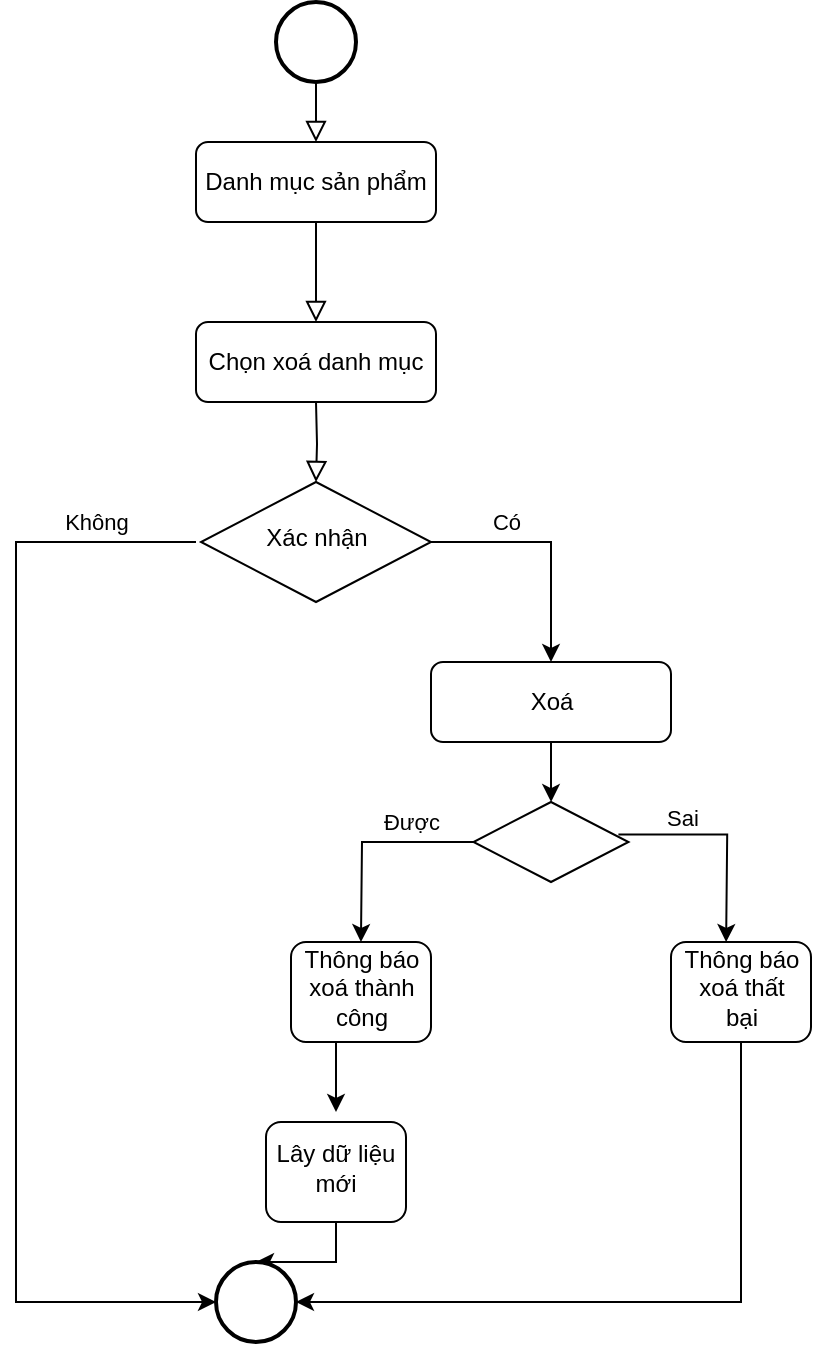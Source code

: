 <mxfile version="24.8.8">
  <diagram id="C5RBs43oDa-KdzZeNtuy" name="Page-1">
    <mxGraphModel dx="1318" dy="541" grid="1" gridSize="10" guides="1" tooltips="1" connect="1" arrows="1" fold="1" page="1" pageScale="1" pageWidth="827" pageHeight="1169" math="0" shadow="0">
      <root>
        <mxCell id="WIyWlLk6GJQsqaUBKTNV-0" />
        <mxCell id="WIyWlLk6GJQsqaUBKTNV-1" parent="WIyWlLk6GJQsqaUBKTNV-0" />
        <mxCell id="WIyWlLk6GJQsqaUBKTNV-2" value="" style="rounded=0;html=1;jettySize=auto;orthogonalLoop=1;fontSize=11;endArrow=block;endFill=0;endSize=8;strokeWidth=1;shadow=0;labelBackgroundColor=none;edgeStyle=orthogonalEdgeStyle;" parent="WIyWlLk6GJQsqaUBKTNV-1" source="WIyWlLk6GJQsqaUBKTNV-3" edge="1">
          <mxGeometry relative="1" as="geometry">
            <mxPoint x="220" y="170" as="targetPoint" />
          </mxGeometry>
        </mxCell>
        <mxCell id="WIyWlLk6GJQsqaUBKTNV-3" value="Danh mục sản phẩm" style="rounded=1;whiteSpace=wrap;html=1;fontSize=12;glass=0;strokeWidth=1;shadow=0;" parent="WIyWlLk6GJQsqaUBKTNV-1" vertex="1">
          <mxGeometry x="160" y="80" width="120" height="40" as="geometry" />
        </mxCell>
        <mxCell id="bAkoRXEa2caKYt5YKgE0-0" value="" style="strokeWidth=2;html=1;shape=mxgraph.flowchart.start_2;whiteSpace=wrap;" vertex="1" parent="WIyWlLk6GJQsqaUBKTNV-1">
          <mxGeometry x="200" y="10" width="40" height="40" as="geometry" />
        </mxCell>
        <mxCell id="bAkoRXEa2caKYt5YKgE0-1" value="Chọn xoá danh mục" style="rounded=1;whiteSpace=wrap;html=1;fontSize=12;glass=0;strokeWidth=1;shadow=0;" vertex="1" parent="WIyWlLk6GJQsqaUBKTNV-1">
          <mxGeometry x="160" y="170" width="120" height="40" as="geometry" />
        </mxCell>
        <mxCell id="bAkoRXEa2caKYt5YKgE0-9" value="" style="edgeStyle=orthogonalEdgeStyle;rounded=0;orthogonalLoop=1;jettySize=auto;html=1;entryX=0.5;entryY=0;entryDx=0;entryDy=0;" edge="1" parent="WIyWlLk6GJQsqaUBKTNV-1" source="bAkoRXEa2caKYt5YKgE0-2" target="bAkoRXEa2caKYt5YKgE0-11">
          <mxGeometry relative="1" as="geometry">
            <mxPoint x="355" y="280" as="targetPoint" />
            <Array as="points">
              <mxPoint x="338" y="280" />
            </Array>
          </mxGeometry>
        </mxCell>
        <mxCell id="bAkoRXEa2caKYt5YKgE0-10" value="Có" style="edgeLabel;html=1;align=center;verticalAlign=middle;resizable=0;points=[];" vertex="1" connectable="0" parent="bAkoRXEa2caKYt5YKgE0-9">
          <mxGeometry x="-0.372" y="-1" relative="1" as="geometry">
            <mxPoint y="-11" as="offset" />
          </mxGeometry>
        </mxCell>
        <mxCell id="bAkoRXEa2caKYt5YKgE0-2" value="Xác nhận" style="rhombus;whiteSpace=wrap;html=1;shadow=0;fontFamily=Helvetica;fontSize=12;align=center;strokeWidth=1;spacing=6;spacingTop=-4;" vertex="1" parent="WIyWlLk6GJQsqaUBKTNV-1">
          <mxGeometry x="162.5" y="250" width="115" height="60" as="geometry" />
        </mxCell>
        <mxCell id="bAkoRXEa2caKYt5YKgE0-3" value="" style="endArrow=classic;html=1;rounded=0;entryX=0;entryY=0.5;entryDx=0;entryDy=0;entryPerimeter=0;" edge="1" parent="WIyWlLk6GJQsqaUBKTNV-1" target="bAkoRXEa2caKYt5YKgE0-25">
          <mxGeometry width="50" height="50" relative="1" as="geometry">
            <mxPoint x="160" y="280" as="sourcePoint" />
            <mxPoint x="70" y="650" as="targetPoint" />
            <Array as="points">
              <mxPoint x="70" y="280" />
              <mxPoint x="70" y="660" />
            </Array>
          </mxGeometry>
        </mxCell>
        <mxCell id="bAkoRXEa2caKYt5YKgE0-6" value="Không" style="edgeLabel;html=1;align=center;verticalAlign=middle;resizable=0;points=[];" vertex="1" connectable="0" parent="bAkoRXEa2caKYt5YKgE0-3">
          <mxGeometry x="0.133" y="-1" relative="1" as="geometry">
            <mxPoint x="41" y="-243" as="offset" />
          </mxGeometry>
        </mxCell>
        <mxCell id="bAkoRXEa2caKYt5YKgE0-13" value="" style="edgeStyle=orthogonalEdgeStyle;rounded=0;orthogonalLoop=1;jettySize=auto;html=1;" edge="1" parent="WIyWlLk6GJQsqaUBKTNV-1" source="bAkoRXEa2caKYt5YKgE0-11" target="bAkoRXEa2caKYt5YKgE0-12">
          <mxGeometry relative="1" as="geometry" />
        </mxCell>
        <mxCell id="bAkoRXEa2caKYt5YKgE0-11" value="Xoá" style="rounded=1;whiteSpace=wrap;html=1;fontSize=12;glass=0;strokeWidth=1;shadow=0;" vertex="1" parent="WIyWlLk6GJQsqaUBKTNV-1">
          <mxGeometry x="277.5" y="340" width="120" height="40" as="geometry" />
        </mxCell>
        <mxCell id="bAkoRXEa2caKYt5YKgE0-15" value="" style="edgeStyle=orthogonalEdgeStyle;rounded=0;orthogonalLoop=1;jettySize=auto;html=1;" edge="1" parent="WIyWlLk6GJQsqaUBKTNV-1" source="bAkoRXEa2caKYt5YKgE0-12">
          <mxGeometry relative="1" as="geometry">
            <mxPoint x="242.471" y="480" as="targetPoint" />
          </mxGeometry>
        </mxCell>
        <mxCell id="bAkoRXEa2caKYt5YKgE0-16" value="Được&amp;nbsp;" style="edgeLabel;html=1;align=center;verticalAlign=middle;resizable=0;points=[];" vertex="1" connectable="0" parent="bAkoRXEa2caKYt5YKgE0-15">
          <mxGeometry x="-0.421" y="-1" relative="1" as="geometry">
            <mxPoint y="-9" as="offset" />
          </mxGeometry>
        </mxCell>
        <mxCell id="bAkoRXEa2caKYt5YKgE0-12" value="" style="rhombus;whiteSpace=wrap;html=1;shadow=0;fontFamily=Helvetica;fontSize=12;align=center;strokeWidth=1;spacing=6;spacingTop=-4;" vertex="1" parent="WIyWlLk6GJQsqaUBKTNV-1">
          <mxGeometry x="298.75" y="410" width="77.5" height="40" as="geometry" />
        </mxCell>
        <mxCell id="bAkoRXEa2caKYt5YKgE0-20" style="edgeStyle=orthogonalEdgeStyle;rounded=0;orthogonalLoop=1;jettySize=auto;html=1;" edge="1" parent="WIyWlLk6GJQsqaUBKTNV-1">
          <mxGeometry relative="1" as="geometry">
            <mxPoint x="242.471" y="530" as="sourcePoint" />
            <mxPoint x="230" y="565" as="targetPoint" />
          </mxGeometry>
        </mxCell>
        <mxCell id="bAkoRXEa2caKYt5YKgE0-14" value="Thông báo xoá thành công" style="rounded=1;whiteSpace=wrap;html=1;shadow=0;strokeWidth=1;spacing=6;spacingTop=-4;" vertex="1" parent="WIyWlLk6GJQsqaUBKTNV-1">
          <mxGeometry x="207.5" y="480" width="70" height="50" as="geometry" />
        </mxCell>
        <mxCell id="bAkoRXEa2caKYt5YKgE0-27" value="" style="edgeStyle=orthogonalEdgeStyle;rounded=0;orthogonalLoop=1;jettySize=auto;html=1;" edge="1" parent="WIyWlLk6GJQsqaUBKTNV-1" source="bAkoRXEa2caKYt5YKgE0-19" target="bAkoRXEa2caKYt5YKgE0-25">
          <mxGeometry relative="1" as="geometry" />
        </mxCell>
        <mxCell id="bAkoRXEa2caKYt5YKgE0-19" value="Lây dữ liệu mới" style="rounded=1;whiteSpace=wrap;html=1;shadow=0;strokeWidth=1;spacing=6;spacingTop=-4;" vertex="1" parent="WIyWlLk6GJQsqaUBKTNV-1">
          <mxGeometry x="195" y="570" width="70" height="50" as="geometry" />
        </mxCell>
        <mxCell id="bAkoRXEa2caKYt5YKgE0-21" value="" style="edgeStyle=orthogonalEdgeStyle;rounded=0;orthogonalLoop=1;jettySize=auto;html=1;exitX=0.935;exitY=0.405;exitDx=0;exitDy=0;exitPerimeter=0;" edge="1" parent="WIyWlLk6GJQsqaUBKTNV-1" source="bAkoRXEa2caKYt5YKgE0-12">
          <mxGeometry relative="1" as="geometry">
            <mxPoint x="481.5" y="430" as="sourcePoint" />
            <mxPoint x="425.059" y="480" as="targetPoint" />
          </mxGeometry>
        </mxCell>
        <mxCell id="bAkoRXEa2caKYt5YKgE0-22" value="Sai" style="edgeLabel;html=1;align=center;verticalAlign=middle;resizable=0;points=[];" vertex="1" connectable="0" parent="bAkoRXEa2caKYt5YKgE0-21">
          <mxGeometry x="-0.421" y="-1" relative="1" as="geometry">
            <mxPoint y="-9" as="offset" />
          </mxGeometry>
        </mxCell>
        <mxCell id="bAkoRXEa2caKYt5YKgE0-23" value="Thông báo xoá thất bại" style="rounded=1;whiteSpace=wrap;html=1;shadow=0;strokeWidth=1;spacing=6;spacingTop=-4;" vertex="1" parent="WIyWlLk6GJQsqaUBKTNV-1">
          <mxGeometry x="397.5" y="480" width="70" height="50" as="geometry" />
        </mxCell>
        <mxCell id="bAkoRXEa2caKYt5YKgE0-25" value="" style="strokeWidth=2;html=1;shape=mxgraph.flowchart.start_2;whiteSpace=wrap;" vertex="1" parent="WIyWlLk6GJQsqaUBKTNV-1">
          <mxGeometry x="170" y="640" width="40" height="40" as="geometry" />
        </mxCell>
        <mxCell id="bAkoRXEa2caKYt5YKgE0-28" value="" style="edgeStyle=orthogonalEdgeStyle;rounded=0;orthogonalLoop=1;jettySize=auto;html=1;entryX=1;entryY=0.5;entryDx=0;entryDy=0;exitX=0.5;exitY=1;exitDx=0;exitDy=0;entryPerimeter=0;" edge="1" parent="WIyWlLk6GJQsqaUBKTNV-1" source="bAkoRXEa2caKYt5YKgE0-23" target="bAkoRXEa2caKYt5YKgE0-25">
          <mxGeometry relative="1" as="geometry">
            <mxPoint x="337.5" y="585" as="sourcePoint" />
            <mxPoint x="397.5" y="645" as="targetPoint" />
            <Array as="points">
              <mxPoint x="433" y="660" />
            </Array>
          </mxGeometry>
        </mxCell>
        <mxCell id="bAkoRXEa2caKYt5YKgE0-30" value="" style="rounded=0;html=1;jettySize=auto;orthogonalLoop=1;fontSize=11;endArrow=block;endFill=0;endSize=8;strokeWidth=1;shadow=0;labelBackgroundColor=none;edgeStyle=orthogonalEdgeStyle;exitX=0.5;exitY=1;exitDx=0;exitDy=0;exitPerimeter=0;" edge="1" parent="WIyWlLk6GJQsqaUBKTNV-1" source="bAkoRXEa2caKYt5YKgE0-0">
          <mxGeometry relative="1" as="geometry">
            <mxPoint x="230" y="130" as="sourcePoint" />
            <mxPoint x="220" y="80" as="targetPoint" />
          </mxGeometry>
        </mxCell>
        <mxCell id="bAkoRXEa2caKYt5YKgE0-31" value="" style="rounded=0;html=1;jettySize=auto;orthogonalLoop=1;fontSize=11;endArrow=block;endFill=0;endSize=8;strokeWidth=1;shadow=0;labelBackgroundColor=none;edgeStyle=orthogonalEdgeStyle;entryX=0.5;entryY=0;entryDx=0;entryDy=0;" edge="1" parent="WIyWlLk6GJQsqaUBKTNV-1" target="bAkoRXEa2caKYt5YKgE0-2">
          <mxGeometry relative="1" as="geometry">
            <mxPoint x="220" y="210" as="sourcePoint" />
            <mxPoint x="240" y="190" as="targetPoint" />
          </mxGeometry>
        </mxCell>
      </root>
    </mxGraphModel>
  </diagram>
</mxfile>
